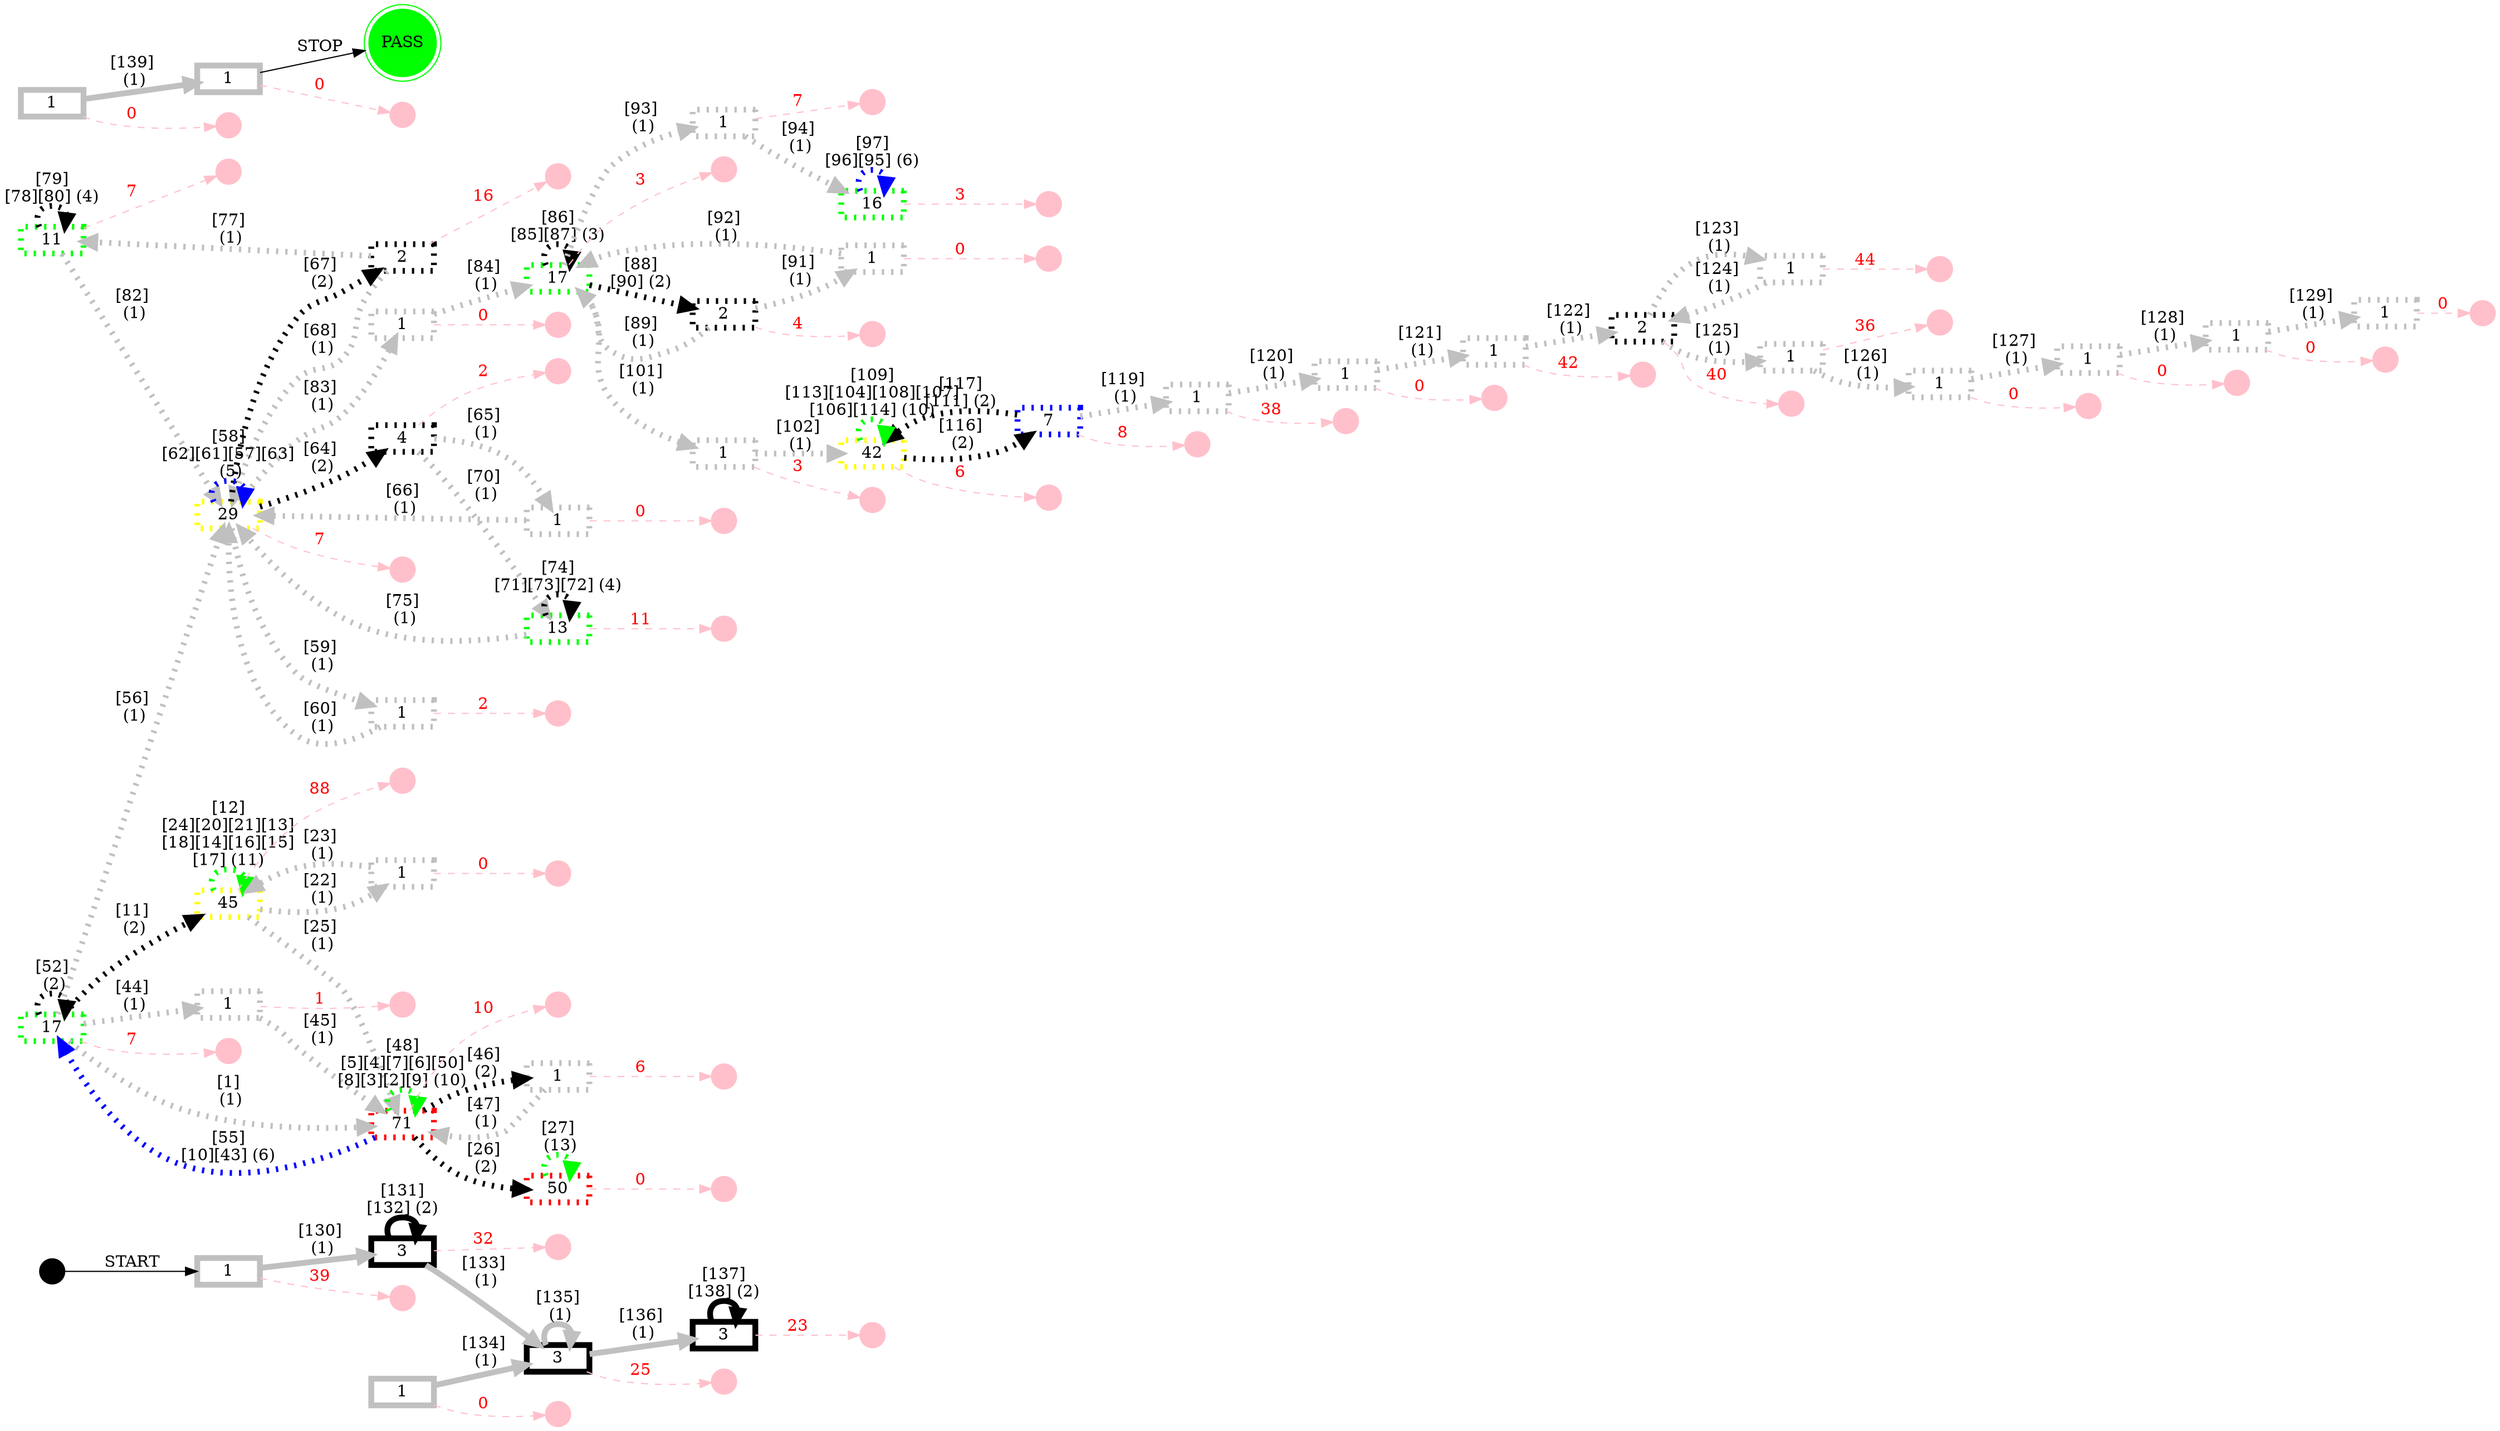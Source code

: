 digraph TESTAR {
rankdir=LR;
ENTRY [shape=point, height=0.3, style=solid, color=black];
node [fixedsize=false, shape=rect, style=solid, color=black, fontcolor=black, height=0.8];
SRctccre26e3348618199 [label="11", height=0.3, style=dotted, color=green, penwidth=5];
SR4rkqdq1c3613337755 [label="1", height=0.3, style=dotted, color=grey, penwidth=5];
SRtpp9291d21108131987 [label="17", height=0.3, style=dotted, color=green, penwidth=5];
SR1vzz8km13b11961975580 [label="2", height=0.3, style=dotted, color=black, penwidth=5];
SRz4yekg58338414550 [label="45", height=0.3, style=dotted, color=yellow, penwidth=5];
SR1oz6mhf2423302866810 [label="1", height=0.3, style=dotted, color=grey, penwidth=5];
SR1k3pzxt23d1115512589 [label="1", height=0.3, style=dotted, color=grey, penwidth=5];
SR14tsk4l1752632078229 [label="50", height=0.3, style=dotted, color=red, penwidth=5];
SR19ksodq271734213595 [label="1", height=0.3, style=dotted, color=grey, penwidth=5];
SR19de3he23b1333424495 [label="4", height=0.3, style=dotted, color=black, penwidth=5];
SR1swggzf5f63221558736 [label="7", height=0.3, style=dotted, color=blue, penwidth=5];
SR1no0ksx41e2623200056 [label="13", height=0.3, style=dotted, color=green, penwidth=5];
SR144zc2i28b2864377794 [label="2", height=0.3, style=dotted, color=black, penwidth=5];
SR1qvdybvcaf4137089283 [label="1", height=0.3, style=dotted, color=grey, penwidth=5];
SR1nd9x6414e2307877123 [label="71", height=0.3, style=dotted, color=red, penwidth=5];
SRucyl7c17053131475702 [label="1", height=0.3, style=dotted, color=grey, penwidth=5];
SR1y3wwqw20d1235104920 [label="2", height=0.3, style=dotted, color=black, penwidth=5];
SR1gydz1119c2959523811 [label="29", height=0.3, style=dotted, color=yellow, penwidth=5];
SRit234j1891698045338 [label="17", height=0.3, style=dotted, color=green, penwidth=5];
SR13y5cq625a659597692 [label="1", height=0.3, style=dotted, color=grey, penwidth=5];
SR1t5yjcp4543204213750 [label="42", height=0.3, style=dotted, color=yellow, penwidth=5];
SR4mzb462244275828291 [label="1", height=0.3, style=dotted, color=grey, penwidth=5];
SRcddpead01841217744 [label="3", height=0.3, style=solid, color=black, penwidth=5];
SRpqbmee2c11629289201 [label="1", height=0.3, style=dotted, color=grey, penwidth=5];
SR1proon62a43165722393 [label="16", height=0.3, style=dotted, color=green, penwidth=5];
SR1z0wvv615551944790784 [label="1", height=0.3, style=dotted, color=grey, penwidth=5];
SR1ys4exmb49945797922 [label="1", height=0.3, style=solid, color=grey, penwidth=5];
SR7ldzry11573236102587 [label="1", height=0.3, style=dotted, color=grey, penwidth=5];
SR166y2398b23467088795 [label="1", height=0.3, style=solid, color=grey, penwidth=5];
SR6dr4w8902687609943 [label="3", height=0.3, style=solid, color=black, penwidth=5];
SR3cpahp9de2372120475 [label="1", height=0.3, style=dotted, color=grey, penwidth=5];
SRmfhq5e14113712300970 [label="1", height=0.3, style=dotted, color=grey, penwidth=5];
SR1pdx4n65f6934260831 [label="1", height=0.3, style=dotted, color=grey, penwidth=5];
SRu83jbce332388039915 [label="1", height=0.3, style=dotted, color=grey, penwidth=5];
SR1ahamisfd7911770092 [label="1", height=0.3, style=dotted, color=grey, penwidth=5];
SRkd1vuk1d72078707989 [label="1", height=0.3, style=dotted, color=grey, penwidth=5];
SR16lxu8u8c61477540966 [label="3", height=0.3, style=solid, color=black, penwidth=5];
SRn8scck11892009010766 [label="1", height=0.3, style=dotted, color=grey, penwidth=5];
SRf3e3kbfba2916766525 [label="1", height=0.3, style=solid, color=grey, penwidth=5];
SR1uzb5zofce224279199 [label="1", height=0.3, style=solid, color=grey, penwidth=5];
PASS [fixedsize=false, shape=doublecircle, style=filled, color=green, fontcolor=black, height=0.8];
node [fixedsize=false, shape=point, style=solid, color=pink, fontcolor=pink, height=0.3];
SRctccre26e3348618199 -> uSRctccre26e3348618199 [color=pink, fontcolor=red, label="7", style=dashed];
SR4rkqdq1c3613337755 -> uSR4rkqdq1c3613337755 [color=pink, fontcolor=red, label="0", style=dashed];
SRtpp9291d21108131987 -> uSRtpp9291d21108131987 [color=pink, fontcolor=red, label="3", style=dashed];
SR1vzz8km13b11961975580 -> uSR1vzz8km13b11961975580 [color=pink, fontcolor=red, label="40", style=dashed];
SRz4yekg58338414550 -> uSRz4yekg58338414550 [color=pink, fontcolor=red, label="88", style=dashed];
SR1oz6mhf2423302866810 -> uSR1oz6mhf2423302866810 [color=pink, fontcolor=red, label="1", style=dashed];
SR1k3pzxt23d1115512589 -> uSR1k3pzxt23d1115512589 [color=pink, fontcolor=red, label="6", style=dashed];
SR14tsk4l1752632078229 -> uSR14tsk4l1752632078229 [color=pink, fontcolor=red, label="0", style=dashed];
SR19ksodq271734213595 -> uSR19ksodq271734213595 [color=pink, fontcolor=red, label="3", style=dashed];
SR19de3he23b1333424495 -> uSR19de3he23b1333424495 [color=pink, fontcolor=red, label="2", style=dashed];
SR1swggzf5f63221558736 -> uSR1swggzf5f63221558736 [color=pink, fontcolor=red, label="8", style=dashed];
SR1no0ksx41e2623200056 -> uSR1no0ksx41e2623200056 [color=pink, fontcolor=red, label="11", style=dashed];
SR144zc2i28b2864377794 -> uSR144zc2i28b2864377794 [color=pink, fontcolor=red, label="16", style=dashed];
SR1qvdybvcaf4137089283 -> uSR1qvdybvcaf4137089283 [color=pink, fontcolor=red, label="38", style=dashed];
SR1nd9x6414e2307877123 -> uSR1nd9x6414e2307877123 [color=pink, fontcolor=red, label="10", style=dashed];
SRucyl7c17053131475702 -> uSRucyl7c17053131475702 [color=pink, fontcolor=red, label="42", style=dashed];
SR1y3wwqw20d1235104920 -> uSR1y3wwqw20d1235104920 [color=pink, fontcolor=red, label="4", style=dashed];
SR1gydz1119c2959523811 -> uSR1gydz1119c2959523811 [color=pink, fontcolor=red, label="7", style=dashed];
SRit234j1891698045338 -> uSRit234j1891698045338 [color=pink, fontcolor=red, label="7", style=dashed];
SR13y5cq625a659597692 -> uSR13y5cq625a659597692 [color=pink, fontcolor=red, label="0", style=dashed];
SR1t5yjcp4543204213750 -> uSR1t5yjcp4543204213750 [color=pink, fontcolor=red, label="6", style=dashed];
SR4mzb462244275828291 -> uSR4mzb462244275828291 [color=pink, fontcolor=red, label="0", style=dashed];
SRcddpead01841217744 -> uSRcddpead01841217744 [color=pink, fontcolor=red, label="32", style=dashed];
SRpqbmee2c11629289201 -> uSRpqbmee2c11629289201 [color=pink, fontcolor=red, label="7", style=dashed];
SR1proon62a43165722393 -> uSR1proon62a43165722393 [color=pink, fontcolor=red, label="3", style=dashed];
SR1z0wvv615551944790784 -> uSR1z0wvv615551944790784 [color=pink, fontcolor=red, label="44", style=dashed];
SR1ys4exmb49945797922 -> uSR1ys4exmb49945797922 [color=pink, fontcolor=red, label="39", style=dashed];
SR7ldzry11573236102587 -> uSR7ldzry11573236102587 [color=pink, fontcolor=red, label="0", style=dashed];
SR166y2398b23467088795 -> uSR166y2398b23467088795 [color=pink, fontcolor=red, label="0", style=dashed];
SR6dr4w8902687609943 -> uSR6dr4w8902687609943 [color=pink, fontcolor=red, label="25", style=dashed];
SR3cpahp9de2372120475 -> uSR3cpahp9de2372120475 [color=pink, fontcolor=red, label="0", style=dashed];
SRmfhq5e14113712300970 -> uSRmfhq5e14113712300970 [color=pink, fontcolor=red, label="0", style=dashed];
SR1pdx4n65f6934260831 -> uSR1pdx4n65f6934260831 [color=pink, fontcolor=red, label="0", style=dashed];
SRu83jbce332388039915 -> uSRu83jbce332388039915 [color=pink, fontcolor=red, label="0", style=dashed];
SR1ahamisfd7911770092 -> uSR1ahamisfd7911770092 [color=pink, fontcolor=red, label="0", style=dashed];
SRkd1vuk1d72078707989 -> uSRkd1vuk1d72078707989 [color=pink, fontcolor=red, label="2", style=dashed];
SR16lxu8u8c61477540966 -> uSR16lxu8u8c61477540966 [color=pink, fontcolor=red, label="23", style=dashed];
SRn8scck11892009010766 -> uSRn8scck11892009010766 [color=pink, fontcolor=red, label="36", style=dashed];
SRf3e3kbfba2916766525 -> uSRf3e3kbfba2916766525 [color=pink, fontcolor=red, label="0", style=dashed];
SR1uzb5zofce224279199 -> uSR1uzb5zofce224279199 [color=pink, fontcolor=red, label="0", style=dashed];
node [fixedsize=false, shape=rect, style=solid, color=black, fontcolor=black, height=0.8];
SRctccre26e3348618199 -> SRctccre26e3348618199 [color=black, label="[79]
[78][80] (4)", style=dotted, penwidth=5];
SR144zc2i28b2864377794 -> SRctccre26e3348618199 [color=grey, label="[77]
 (1)", style=dotted, penwidth=5];
SR1gydz1119c2959523811 -> SR4rkqdq1c3613337755 [color=grey, label="[83]
 (1)", style=dotted, penwidth=5];
SR4rkqdq1c3613337755 -> SRtpp9291d21108131987 [color=grey, label="[84]
 (1)", style=dotted, penwidth=5];
SRtpp9291d21108131987 -> SRtpp9291d21108131987 [color=black, label="[86]
[85][87] (3)", style=dotted, penwidth=5];
SR1y3wwqw20d1235104920 -> SRtpp9291d21108131987 [color=grey, label="[89]
 (1)", style=dotted, penwidth=5];
SR13y5cq625a659597692 -> SRtpp9291d21108131987 [color=grey, label="[92]
 (1)", style=dotted, penwidth=5];
SRucyl7c17053131475702 -> SR1vzz8km13b11961975580 [color=grey, label="[122]
 (1)", style=dotted, penwidth=5];
SR1z0wvv615551944790784 -> SR1vzz8km13b11961975580 [color=grey, label="[124]
 (1)", style=dotted, penwidth=5];
SRz4yekg58338414550 -> SRz4yekg58338414550 [color=green, label="[12]
[24][20][21][13]
[18][14][16][15]
[17] (11)", style=dotted, penwidth=5];
SRit234j1891698045338 -> SRz4yekg58338414550 [color=black, label="[11]
 (2)", style=dotted, penwidth=5];
SR1pdx4n65f6934260831 -> SRz4yekg58338414550 [color=grey, label="[23]
 (1)", style=dotted, penwidth=5];
SRit234j1891698045338 -> SR1oz6mhf2423302866810 [color=grey, label="[44]
 (1)", style=dotted, penwidth=5];
SR1nd9x6414e2307877123 -> SR1k3pzxt23d1115512589 [color=black, label="[46]
 (2)", style=dotted, penwidth=5];
SR14tsk4l1752632078229 -> SR14tsk4l1752632078229 [color=green, label="[27]
 (13)", style=dotted, penwidth=5];
SR1nd9x6414e2307877123 -> SR14tsk4l1752632078229 [color=black, label="[26]
 (2)", style=dotted, penwidth=5];
SRtpp9291d21108131987 -> SR19ksodq271734213595 [color=grey, label="[101]
 (1)", style=dotted, penwidth=5];
SR1gydz1119c2959523811 -> SR19de3he23b1333424495 [color=black, label="[64]
 (2)", style=dotted, penwidth=5];
SR1t5yjcp4543204213750 -> SR1swggzf5f63221558736 [color=black, label="[116]
 (2)", style=dotted, penwidth=5];
SR19de3he23b1333424495 -> SR1no0ksx41e2623200056 [color=grey, label="[70]
 (1)", style=dotted, penwidth=5];
SR1no0ksx41e2623200056 -> SR1no0ksx41e2623200056 [color=black, label="[74]
[71][73][72] (4)", style=dotted, penwidth=5];
SR1gydz1119c2959523811 -> SR144zc2i28b2864377794 [color=black, label="[67]
 (2)", style=dotted, penwidth=5];
SR1swggzf5f63221558736 -> SR1qvdybvcaf4137089283 [color=grey, label="[119]
 (1)", style=dotted, penwidth=5];
SRz4yekg58338414550 -> SR1nd9x6414e2307877123 [color=grey, label="[25]
 (1)", style=dotted, penwidth=5];
SR1oz6mhf2423302866810 -> SR1nd9x6414e2307877123 [color=grey, label="[45]
 (1)", style=dotted, penwidth=5];
SR1k3pzxt23d1115512589 -> SR1nd9x6414e2307877123 [color=grey, label="[47]
 (1)", style=dotted, penwidth=5];
SR1nd9x6414e2307877123 -> SR1nd9x6414e2307877123 [color=green, label="[48]
[5][4][7][6][50]
[8][3][2][9] (10)", style=dotted, penwidth=5];
SRit234j1891698045338 -> SR1nd9x6414e2307877123 [color=grey, label="[1]
 (1)", style=dotted, penwidth=5];
SR7ldzry11573236102587 -> SRucyl7c17053131475702 [color=grey, label="[121]
 (1)", style=dotted, penwidth=5];
SRtpp9291d21108131987 -> SR1y3wwqw20d1235104920 [color=black, label="[88]
[90] (2)", style=dotted, penwidth=5];
SRctccre26e3348618199 -> SR1gydz1119c2959523811 [color=grey, label="[82]
 (1)", style=dotted, penwidth=5];
SR1no0ksx41e2623200056 -> SR1gydz1119c2959523811 [color=grey, label="[75]
 (1)", style=dotted, penwidth=5];
SR144zc2i28b2864377794 -> SR1gydz1119c2959523811 [color=grey, label="[68]
 (1)", style=dotted, penwidth=5];
SR1gydz1119c2959523811 -> SR1gydz1119c2959523811 [color=blue, label="[58]
[62][61][57][63]
 (5)", style=dotted, penwidth=5];
SRit234j1891698045338 -> SR1gydz1119c2959523811 [color=grey, label="[56]
 (1)", style=dotted, penwidth=5];
SR4mzb462244275828291 -> SR1gydz1119c2959523811 [color=grey, label="[66]
 (1)", style=dotted, penwidth=5];
SRkd1vuk1d72078707989 -> SR1gydz1119c2959523811 [color=grey, label="[60]
 (1)", style=dotted, penwidth=5];
SR1nd9x6414e2307877123 -> SRit234j1891698045338 [color=blue, label="[55]
[10][43] (6)", style=dotted, penwidth=5];
SRit234j1891698045338 -> SRit234j1891698045338 [color=black, label="[52]
 (2)", style=dotted, penwidth=5];
SR1y3wwqw20d1235104920 -> SR13y5cq625a659597692 [color=grey, label="[91]
 (1)", style=dotted, penwidth=5];
SR19ksodq271734213595 -> SR1t5yjcp4543204213750 [color=grey, label="[102]
 (1)", style=dotted, penwidth=5];
SR1swggzf5f63221558736 -> SR1t5yjcp4543204213750 [color=black, label="[117]
[111] (2)", style=dotted, penwidth=5];
SR1t5yjcp4543204213750 -> SR1t5yjcp4543204213750 [color=green, label="[109]
[113][104][108][107]
[106][114] (10)", style=dotted, penwidth=5];
SRcddpead01841217744 -> SRcddpead01841217744 [color=black, label="[131]
[132] (2)", style=solid, penwidth=5];
SR1ys4exmb49945797922 -> SRcddpead01841217744 [color=grey, label="[130]
 (1)", style=solid, penwidth=5];
SR19de3he23b1333424495 -> SR4mzb462244275828291 [color=grey, label="[65]
 (1)", style=dotted, penwidth=5];
SRtpp9291d21108131987 -> SRpqbmee2c11629289201 [color=grey, label="[93]
 (1)", style=dotted, penwidth=5];
SRpqbmee2c11629289201 -> SR1proon62a43165722393 [color=grey, label="[94]
 (1)", style=dotted, penwidth=5];
SR1proon62a43165722393 -> SR1proon62a43165722393 [color=blue, label="[97]
[96][95] (6)", style=dotted, penwidth=5];
SR1vzz8km13b11961975580 -> SR1z0wvv615551944790784 [color=grey, label="[123]
 (1)", style=dotted, penwidth=5];
SR1qvdybvcaf4137089283 -> SR7ldzry11573236102587 [color=grey, label="[120]
 (1)", style=dotted, penwidth=5];
SRcddpead01841217744 -> SR6dr4w8902687609943 [color=grey, label="[133]
 (1)", style=solid, penwidth=5];
SR166y2398b23467088795 -> SR6dr4w8902687609943 [color=grey, label="[134]
 (1)", style=solid, penwidth=5];
SR6dr4w8902687609943 -> SR6dr4w8902687609943 [color=grey, label="[135]
 (1)", style=solid, penwidth=5];
SR1ahamisfd7911770092 -> SR3cpahp9de2372120475 [color=grey, label="[129]
 (1)", style=dotted, penwidth=5];
SRn8scck11892009010766 -> SRmfhq5e14113712300970 [color=grey, label="[126]
 (1)", style=dotted, penwidth=5];
SRz4yekg58338414550 -> SR1pdx4n65f6934260831 [color=grey, label="[22]
 (1)", style=dotted, penwidth=5];
SRmfhq5e14113712300970 -> SRu83jbce332388039915 [color=grey, label="[127]
 (1)", style=dotted, penwidth=5];
SRu83jbce332388039915 -> SR1ahamisfd7911770092 [color=grey, label="[128]
 (1)", style=dotted, penwidth=5];
SR1gydz1119c2959523811 -> SRkd1vuk1d72078707989 [color=grey, label="[59]
 (1)", style=dotted, penwidth=5];
SR6dr4w8902687609943 -> SR16lxu8u8c61477540966 [color=grey, label="[136]
 (1)", style=solid, penwidth=5];
SR16lxu8u8c61477540966 -> SR16lxu8u8c61477540966 [color=black, label="[137]
[138] (2)", style=solid, penwidth=5];
SR1uzb5zofce224279199 -> SRf3e3kbfba2916766525 [color=grey, label="[139]
 (1)", style=solid, penwidth=5];
SR1vzz8km13b11961975580 -> SRn8scck11892009010766 [color=grey, label="[125]
 (1)", style=dotted, penwidth=5];
ENTRY -> SR1ys4exmb49945797922 [color=black, label="START", style=solid];
SRf3e3kbfba2916766525 -> PASS [color=black, label="STOP", style=solid];
}

